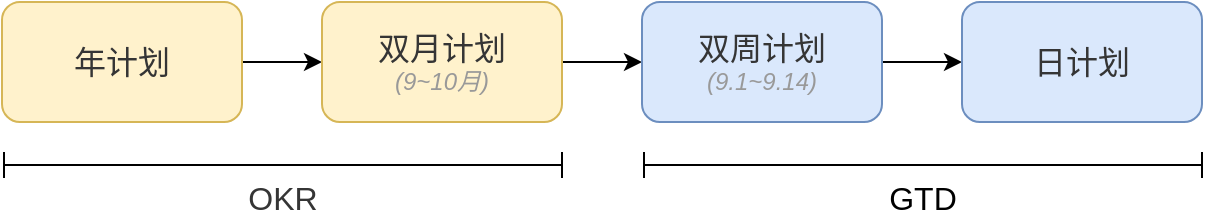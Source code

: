 <mxfile version="15.2.7" type="device"><diagram id="JsXeS9MpaFegaybxLeU2" name="第 1 页"><mxGraphModel dx="1092" dy="863" grid="0" gridSize="10" guides="1" tooltips="1" connect="1" arrows="1" fold="1" page="1" pageScale="1" pageWidth="900" pageHeight="1600" math="0" shadow="0"><root><mxCell id="0"/><mxCell id="1" parent="0"/><mxCell id="EKLeTx-MS2fEV9xS8Am--5" style="edgeStyle=orthogonalEdgeStyle;rounded=0;orthogonalLoop=1;jettySize=auto;html=1;exitX=1;exitY=0.5;exitDx=0;exitDy=0;entryX=0;entryY=0.5;entryDx=0;entryDy=0;" parent="1" source="EKLeTx-MS2fEV9xS8Am--1" target="EKLeTx-MS2fEV9xS8Am--2" edge="1"><mxGeometry relative="1" as="geometry"/></mxCell><mxCell id="EKLeTx-MS2fEV9xS8Am--1" value="&lt;font color=&quot;#353535&quot; style=&quot;font-size: 16px&quot;&gt;年计划&lt;/font&gt;" style="rounded=1;whiteSpace=wrap;html=1;fillColor=#fff2cc;strokeColor=#d6b656;verticalAlign=middle;" parent="1" vertex="1"><mxGeometry x="100" y="320" width="120" height="60" as="geometry"/></mxCell><mxCell id="EKLeTx-MS2fEV9xS8Am--6" style="edgeStyle=orthogonalEdgeStyle;rounded=0;orthogonalLoop=1;jettySize=auto;html=1;exitX=1;exitY=0.5;exitDx=0;exitDy=0;entryX=0;entryY=0.5;entryDx=0;entryDy=0;" parent="1" source="EKLeTx-MS2fEV9xS8Am--2" target="EKLeTx-MS2fEV9xS8Am--3" edge="1"><mxGeometry relative="1" as="geometry"/></mxCell><mxCell id="EKLeTx-MS2fEV9xS8Am--2" value="&lt;font&gt;&lt;font color=&quot;#353535&quot; style=&quot;font-size: 16px&quot;&gt;双月计划 &lt;/font&gt;&lt;br&gt;&lt;i&gt;&lt;font color=&quot;#999999&quot; style=&quot;font-size: 12px&quot;&gt;(9~10月)&lt;/font&gt;&lt;/i&gt;&lt;/font&gt;" style="rounded=1;whiteSpace=wrap;html=1;fillColor=#fff2cc;strokeColor=#d6b656;verticalAlign=middle;" parent="1" vertex="1"><mxGeometry x="260" y="320" width="120" height="60" as="geometry"/></mxCell><mxCell id="EKLeTx-MS2fEV9xS8Am--7" style="edgeStyle=orthogonalEdgeStyle;rounded=0;orthogonalLoop=1;jettySize=auto;html=1;exitX=1;exitY=0.5;exitDx=0;exitDy=0;entryX=0;entryY=0.5;entryDx=0;entryDy=0;" parent="1" source="EKLeTx-MS2fEV9xS8Am--3" target="EKLeTx-MS2fEV9xS8Am--4" edge="1"><mxGeometry relative="1" as="geometry"/></mxCell><mxCell id="EKLeTx-MS2fEV9xS8Am--3" value="&lt;font&gt;&lt;font color=&quot;#353535&quot; style=&quot;font-size: 16px&quot;&gt;双周计划 &lt;/font&gt;&lt;i&gt;&lt;font color=&quot;#999999&quot; style=&quot;font-size: 12px&quot;&gt;(9.1~9.14)&lt;/font&gt;&lt;/i&gt;&lt;/font&gt;" style="rounded=1;whiteSpace=wrap;html=1;fillColor=#dae8fc;strokeColor=#6c8ebf;verticalAlign=middle;" parent="1" vertex="1"><mxGeometry x="420" y="320" width="120" height="60" as="geometry"/></mxCell><mxCell id="EKLeTx-MS2fEV9xS8Am--4" value="&lt;font color=&quot;#353535&quot; style=&quot;font-size: 16px&quot;&gt;日计划&lt;/font&gt;" style="rounded=1;whiteSpace=wrap;html=1;verticalAlign=middle;fillColor=#dae8fc;strokeColor=#6c8ebf;" parent="1" vertex="1"><mxGeometry x="580" y="320" width="120" height="60" as="geometry"/></mxCell><mxCell id="EKLeTx-MS2fEV9xS8Am--8" value="OKR" style="shape=crossbar;whiteSpace=wrap;html=1;rounded=1;verticalAlign=middle;spacingTop=32;fontSize=16;fontColor=#353535;" parent="1" vertex="1"><mxGeometry x="101" y="395" width="279" height="13" as="geometry"/></mxCell><mxCell id="EKLeTx-MS2fEV9xS8Am--10" value="GTD" style="shape=crossbar;whiteSpace=wrap;html=1;rounded=1;verticalAlign=middle;spacingTop=32;fontSize=16;" parent="1" vertex="1"><mxGeometry x="421" y="395" width="279" height="13" as="geometry"/></mxCell></root></mxGraphModel></diagram></mxfile>